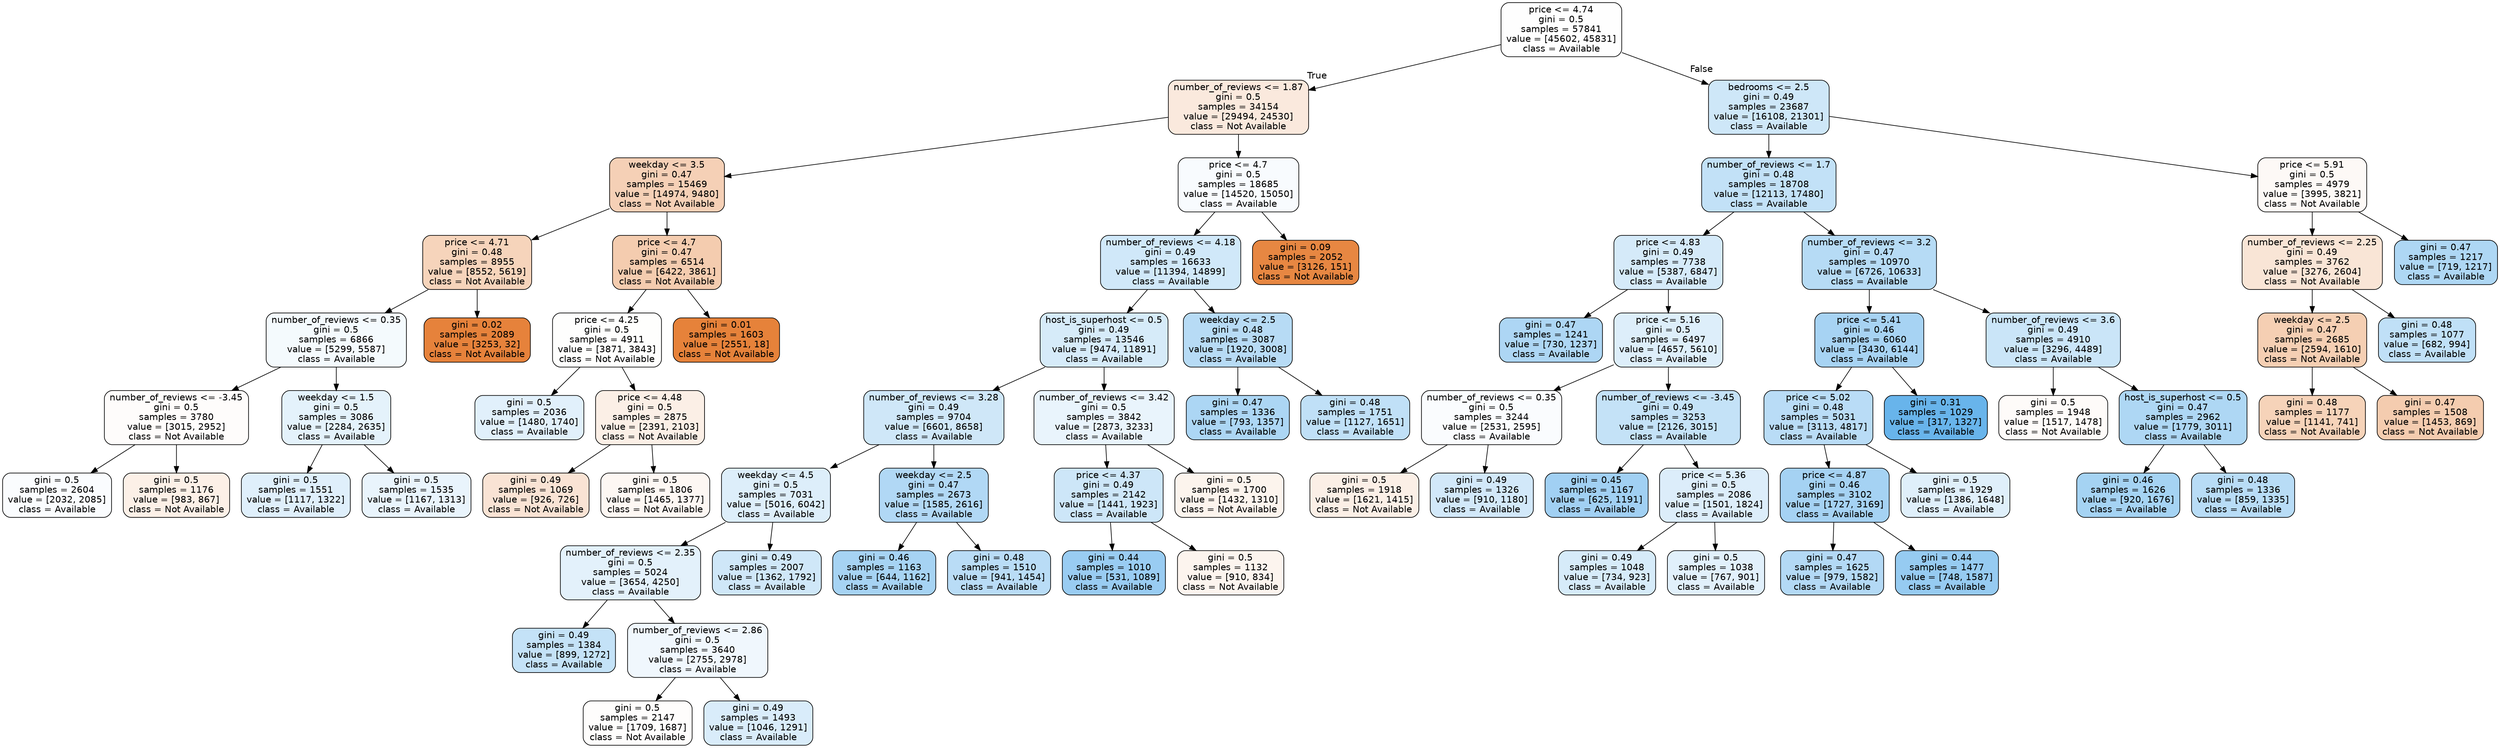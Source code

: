 digraph Tree {
node [shape=box, style="filled, rounded", color="black", fontname=helvetica] ;
edge [fontname=helvetica] ;
0 [label="price <= 4.74\ngini = 0.5\nsamples = 57841\nvalue = [45602, 45831]\nclass = Available", fillcolor="#399de501"] ;
1 [label="number_of_reviews <= 1.87\ngini = 0.5\nsamples = 34154\nvalue = [29494, 24530]\nclass = Not Available", fillcolor="#e581392b"] ;
0 -> 1 [labeldistance=2.5, labelangle=45, headlabel="True"] ;
2 [label="weekday <= 3.5\ngini = 0.47\nsamples = 15469\nvalue = [14974, 9480]\nclass = Not Available", fillcolor="#e581395e"] ;
1 -> 2 ;
3 [label="price <= 4.71\ngini = 0.48\nsamples = 8955\nvalue = [8552, 5619]\nclass = Not Available", fillcolor="#e5813957"] ;
2 -> 3 ;
4 [label="number_of_reviews <= 0.35\ngini = 0.5\nsamples = 6866\nvalue = [5299, 5587]\nclass = Available", fillcolor="#399de50d"] ;
3 -> 4 ;
5 [label="number_of_reviews <= -3.45\ngini = 0.5\nsamples = 3780\nvalue = [3015, 2952]\nclass = Not Available", fillcolor="#e5813905"] ;
4 -> 5 ;
6 [label="gini = 0.5\nsamples = 2604\nvalue = [2032, 2085]\nclass = Available", fillcolor="#399de506"] ;
5 -> 6 ;
7 [label="gini = 0.5\nsamples = 1176\nvalue = [983, 867]\nclass = Not Available", fillcolor="#e581391e"] ;
5 -> 7 ;
8 [label="weekday <= 1.5\ngini = 0.5\nsamples = 3086\nvalue = [2284, 2635]\nclass = Available", fillcolor="#399de522"] ;
4 -> 8 ;
9 [label="gini = 0.5\nsamples = 1551\nvalue = [1117, 1322]\nclass = Available", fillcolor="#399de528"] ;
8 -> 9 ;
10 [label="gini = 0.5\nsamples = 1535\nvalue = [1167, 1313]\nclass = Available", fillcolor="#399de51c"] ;
8 -> 10 ;
11 [label="gini = 0.02\nsamples = 2089\nvalue = [3253, 32]\nclass = Not Available", fillcolor="#e58139fc"] ;
3 -> 11 ;
12 [label="price <= 4.7\ngini = 0.47\nsamples = 6514\nvalue = [6422, 3861]\nclass = Not Available", fillcolor="#e5813966"] ;
2 -> 12 ;
13 [label="price <= 4.25\ngini = 0.5\nsamples = 4911\nvalue = [3871, 3843]\nclass = Not Available", fillcolor="#e5813902"] ;
12 -> 13 ;
14 [label="gini = 0.5\nsamples = 2036\nvalue = [1480, 1740]\nclass = Available", fillcolor="#399de526"] ;
13 -> 14 ;
15 [label="price <= 4.48\ngini = 0.5\nsamples = 2875\nvalue = [2391, 2103]\nclass = Not Available", fillcolor="#e581391f"] ;
13 -> 15 ;
16 [label="gini = 0.49\nsamples = 1069\nvalue = [926, 726]\nclass = Not Available", fillcolor="#e5813937"] ;
15 -> 16 ;
17 [label="gini = 0.5\nsamples = 1806\nvalue = [1465, 1377]\nclass = Not Available", fillcolor="#e581390f"] ;
15 -> 17 ;
18 [label="gini = 0.01\nsamples = 1603\nvalue = [2551, 18]\nclass = Not Available", fillcolor="#e58139fd"] ;
12 -> 18 ;
19 [label="price <= 4.7\ngini = 0.5\nsamples = 18685\nvalue = [14520, 15050]\nclass = Available", fillcolor="#399de509"] ;
1 -> 19 ;
20 [label="number_of_reviews <= 4.18\ngini = 0.49\nsamples = 16633\nvalue = [11394, 14899]\nclass = Available", fillcolor="#399de53c"] ;
19 -> 20 ;
21 [label="host_is_superhost <= 0.5\ngini = 0.49\nsamples = 13546\nvalue = [9474, 11891]\nclass = Available", fillcolor="#399de534"] ;
20 -> 21 ;
22 [label="number_of_reviews <= 3.28\ngini = 0.49\nsamples = 9704\nvalue = [6601, 8658]\nclass = Available", fillcolor="#399de53d"] ;
21 -> 22 ;
23 [label="weekday <= 4.5\ngini = 0.5\nsamples = 7031\nvalue = [5016, 6042]\nclass = Available", fillcolor="#399de52b"] ;
22 -> 23 ;
24 [label="number_of_reviews <= 2.35\ngini = 0.5\nsamples = 5024\nvalue = [3654, 4250]\nclass = Available", fillcolor="#399de524"] ;
23 -> 24 ;
25 [label="gini = 0.49\nsamples = 1384\nvalue = [899, 1272]\nclass = Available", fillcolor="#399de54b"] ;
24 -> 25 ;
26 [label="number_of_reviews <= 2.86\ngini = 0.5\nsamples = 3640\nvalue = [2755, 2978]\nclass = Available", fillcolor="#399de513"] ;
24 -> 26 ;
27 [label="gini = 0.5\nsamples = 2147\nvalue = [1709, 1687]\nclass = Not Available", fillcolor="#e5813903"] ;
26 -> 27 ;
28 [label="gini = 0.49\nsamples = 1493\nvalue = [1046, 1291]\nclass = Available", fillcolor="#399de530"] ;
26 -> 28 ;
29 [label="gini = 0.49\nsamples = 2007\nvalue = [1362, 1792]\nclass = Available", fillcolor="#399de53d"] ;
23 -> 29 ;
30 [label="weekday <= 2.5\ngini = 0.47\nsamples = 2673\nvalue = [1585, 2616]\nclass = Available", fillcolor="#399de564"] ;
22 -> 30 ;
31 [label="gini = 0.46\nsamples = 1163\nvalue = [644, 1162]\nclass = Available", fillcolor="#399de572"] ;
30 -> 31 ;
32 [label="gini = 0.48\nsamples = 1510\nvalue = [941, 1454]\nclass = Available", fillcolor="#399de55a"] ;
30 -> 32 ;
33 [label="number_of_reviews <= 3.42\ngini = 0.5\nsamples = 3842\nvalue = [2873, 3233]\nclass = Available", fillcolor="#399de51c"] ;
21 -> 33 ;
34 [label="price <= 4.37\ngini = 0.49\nsamples = 2142\nvalue = [1441, 1923]\nclass = Available", fillcolor="#399de540"] ;
33 -> 34 ;
35 [label="gini = 0.44\nsamples = 1010\nvalue = [531, 1089]\nclass = Available", fillcolor="#399de583"] ;
34 -> 35 ;
36 [label="gini = 0.5\nsamples = 1132\nvalue = [910, 834]\nclass = Not Available", fillcolor="#e5813915"] ;
34 -> 36 ;
37 [label="gini = 0.5\nsamples = 1700\nvalue = [1432, 1310]\nclass = Not Available", fillcolor="#e5813916"] ;
33 -> 37 ;
38 [label="weekday <= 2.5\ngini = 0.48\nsamples = 3087\nvalue = [1920, 3008]\nclass = Available", fillcolor="#399de55c"] ;
20 -> 38 ;
39 [label="gini = 0.47\nsamples = 1336\nvalue = [793, 1357]\nclass = Available", fillcolor="#399de56a"] ;
38 -> 39 ;
40 [label="gini = 0.48\nsamples = 1751\nvalue = [1127, 1651]\nclass = Available", fillcolor="#399de551"] ;
38 -> 40 ;
41 [label="gini = 0.09\nsamples = 2052\nvalue = [3126, 151]\nclass = Not Available", fillcolor="#e58139f3"] ;
19 -> 41 ;
42 [label="bedrooms <= 2.5\ngini = 0.49\nsamples = 23687\nvalue = [16108, 21301]\nclass = Available", fillcolor="#399de53e"] ;
0 -> 42 [labeldistance=2.5, labelangle=-45, headlabel="False"] ;
43 [label="number_of_reviews <= 1.7\ngini = 0.48\nsamples = 18708\nvalue = [12113, 17480]\nclass = Available", fillcolor="#399de54e"] ;
42 -> 43 ;
44 [label="price <= 4.83\ngini = 0.49\nsamples = 7738\nvalue = [5387, 6847]\nclass = Available", fillcolor="#399de536"] ;
43 -> 44 ;
45 [label="gini = 0.47\nsamples = 1241\nvalue = [730, 1237]\nclass = Available", fillcolor="#399de569"] ;
44 -> 45 ;
46 [label="price <= 5.16\ngini = 0.5\nsamples = 6497\nvalue = [4657, 5610]\nclass = Available", fillcolor="#399de52b"] ;
44 -> 46 ;
47 [label="number_of_reviews <= 0.35\ngini = 0.5\nsamples = 3244\nvalue = [2531, 2595]\nclass = Available", fillcolor="#399de506"] ;
46 -> 47 ;
48 [label="gini = 0.5\nsamples = 1918\nvalue = [1621, 1415]\nclass = Not Available", fillcolor="#e5813920"] ;
47 -> 48 ;
49 [label="gini = 0.49\nsamples = 1326\nvalue = [910, 1180]\nclass = Available", fillcolor="#399de53a"] ;
47 -> 49 ;
50 [label="number_of_reviews <= -3.45\ngini = 0.49\nsamples = 3253\nvalue = [2126, 3015]\nclass = Available", fillcolor="#399de54b"] ;
46 -> 50 ;
51 [label="gini = 0.45\nsamples = 1167\nvalue = [625, 1191]\nclass = Available", fillcolor="#399de579"] ;
50 -> 51 ;
52 [label="price <= 5.36\ngini = 0.5\nsamples = 2086\nvalue = [1501, 1824]\nclass = Available", fillcolor="#399de52d"] ;
50 -> 52 ;
53 [label="gini = 0.49\nsamples = 1048\nvalue = [734, 923]\nclass = Available", fillcolor="#399de534"] ;
52 -> 53 ;
54 [label="gini = 0.5\nsamples = 1038\nvalue = [767, 901]\nclass = Available", fillcolor="#399de526"] ;
52 -> 54 ;
55 [label="number_of_reviews <= 3.2\ngini = 0.47\nsamples = 10970\nvalue = [6726, 10633]\nclass = Available", fillcolor="#399de55e"] ;
43 -> 55 ;
56 [label="price <= 5.41\ngini = 0.46\nsamples = 6060\nvalue = [3430, 6144]\nclass = Available", fillcolor="#399de571"] ;
55 -> 56 ;
57 [label="price <= 5.02\ngini = 0.48\nsamples = 5031\nvalue = [3113, 4817]\nclass = Available", fillcolor="#399de55a"] ;
56 -> 57 ;
58 [label="price <= 4.87\ngini = 0.46\nsamples = 3102\nvalue = [1727, 3169]\nclass = Available", fillcolor="#399de574"] ;
57 -> 58 ;
59 [label="gini = 0.47\nsamples = 1625\nvalue = [979, 1582]\nclass = Available", fillcolor="#399de561"] ;
58 -> 59 ;
60 [label="gini = 0.44\nsamples = 1477\nvalue = [748, 1587]\nclass = Available", fillcolor="#399de587"] ;
58 -> 60 ;
61 [label="gini = 0.5\nsamples = 1929\nvalue = [1386, 1648]\nclass = Available", fillcolor="#399de529"] ;
57 -> 61 ;
62 [label="gini = 0.31\nsamples = 1029\nvalue = [317, 1327]\nclass = Available", fillcolor="#399de5c2"] ;
56 -> 62 ;
63 [label="number_of_reviews <= 3.6\ngini = 0.49\nsamples = 4910\nvalue = [3296, 4489]\nclass = Available", fillcolor="#399de544"] ;
55 -> 63 ;
64 [label="gini = 0.5\nsamples = 1948\nvalue = [1517, 1478]\nclass = Not Available", fillcolor="#e5813907"] ;
63 -> 64 ;
65 [label="host_is_superhost <= 0.5\ngini = 0.47\nsamples = 2962\nvalue = [1779, 3011]\nclass = Available", fillcolor="#399de568"] ;
63 -> 65 ;
66 [label="gini = 0.46\nsamples = 1626\nvalue = [920, 1676]\nclass = Available", fillcolor="#399de573"] ;
65 -> 66 ;
67 [label="gini = 0.48\nsamples = 1336\nvalue = [859, 1335]\nclass = Available", fillcolor="#399de55b"] ;
65 -> 67 ;
68 [label="price <= 5.91\ngini = 0.5\nsamples = 4979\nvalue = [3995, 3821]\nclass = Not Available", fillcolor="#e581390b"] ;
42 -> 68 ;
69 [label="number_of_reviews <= 2.25\ngini = 0.49\nsamples = 3762\nvalue = [3276, 2604]\nclass = Not Available", fillcolor="#e5813934"] ;
68 -> 69 ;
70 [label="weekday <= 2.5\ngini = 0.47\nsamples = 2685\nvalue = [2594, 1610]\nclass = Not Available", fillcolor="#e5813961"] ;
69 -> 70 ;
71 [label="gini = 0.48\nsamples = 1177\nvalue = [1141, 741]\nclass = Not Available", fillcolor="#e5813959"] ;
70 -> 71 ;
72 [label="gini = 0.47\nsamples = 1508\nvalue = [1453, 869]\nclass = Not Available", fillcolor="#e5813966"] ;
70 -> 72 ;
73 [label="gini = 0.48\nsamples = 1077\nvalue = [682, 994]\nclass = Available", fillcolor="#399de550"] ;
69 -> 73 ;
74 [label="gini = 0.47\nsamples = 1217\nvalue = [719, 1217]\nclass = Available", fillcolor="#399de568"] ;
68 -> 74 ;
}